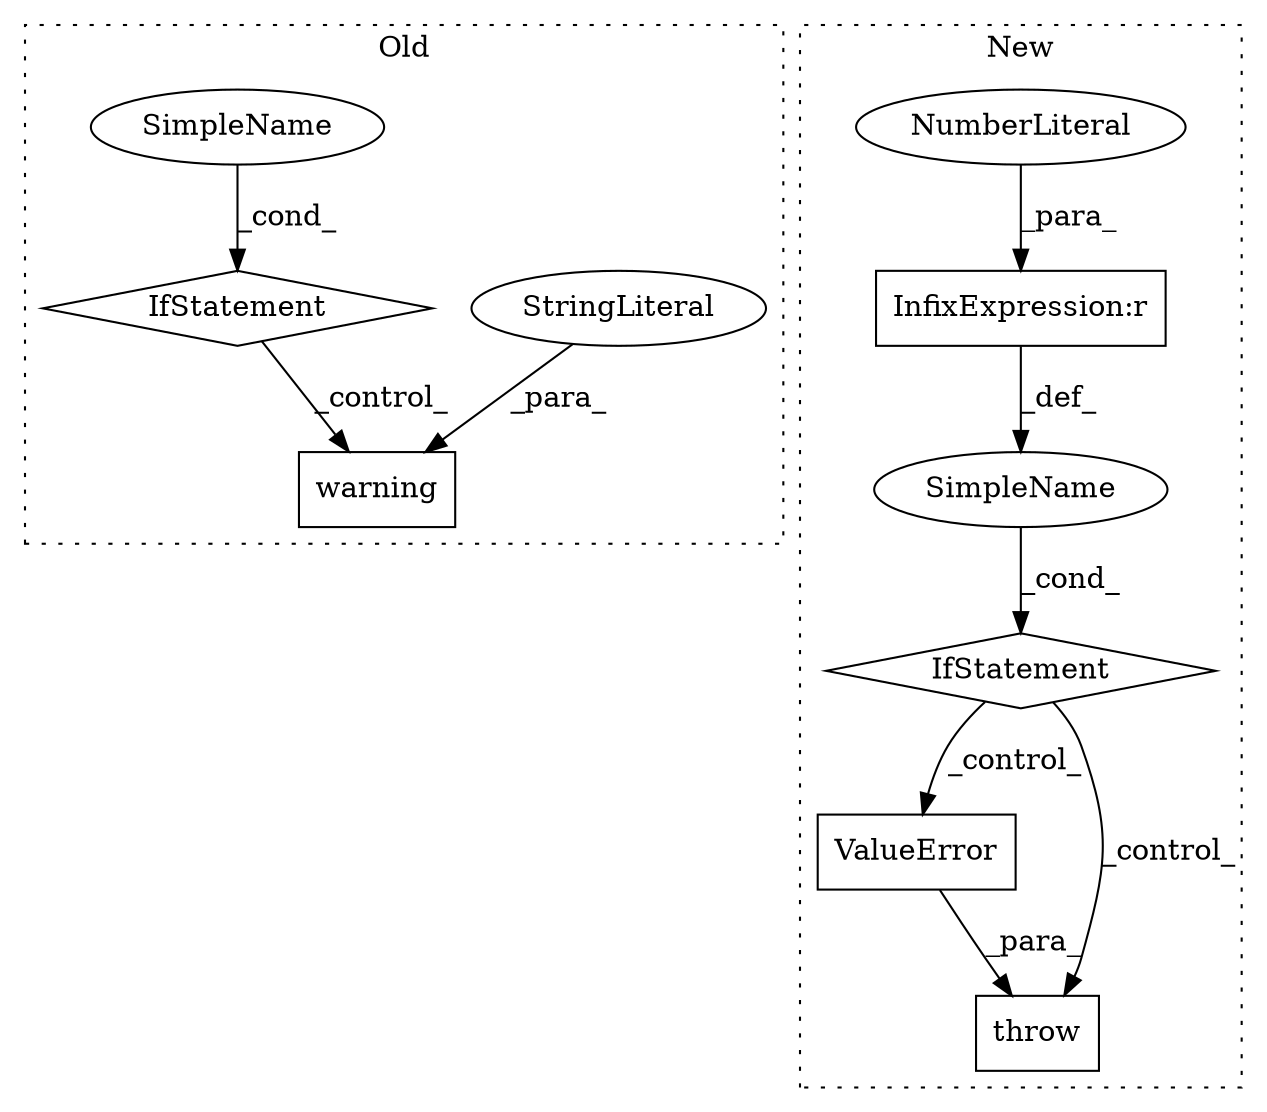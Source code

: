 digraph G {
subgraph cluster0 {
1 [label="warning" a="32" s="4805,4861" l="8,1" shape="box"];
6 [label="StringLiteral" a="45" s="4813" l="48" shape="ellipse"];
7 [label="IfStatement" a="25" s="4647,4670" l="4,2" shape="diamond"];
8 [label="SimpleName" a="42" s="" l="" shape="ellipse"];
label = "Old";
style="dotted";
}
subgraph cluster1 {
2 [label="ValueError" a="32" s="4819" l="12" shape="box"];
3 [label="throw" a="53" s="4813" l="6" shape="box"];
4 [label="IfStatement" a="25" s="4625,4663" l="4,2" shape="diamond"];
5 [label="SimpleName" a="42" s="" l="" shape="ellipse"];
9 [label="InfixExpression:r" a="27" s="4658" l="4" shape="box"];
10 [label="NumberLiteral" a="34" s="4662" l="1" shape="ellipse"];
label = "New";
style="dotted";
}
2 -> 3 [label="_para_"];
4 -> 2 [label="_control_"];
4 -> 3 [label="_control_"];
5 -> 4 [label="_cond_"];
6 -> 1 [label="_para_"];
7 -> 1 [label="_control_"];
8 -> 7 [label="_cond_"];
9 -> 5 [label="_def_"];
10 -> 9 [label="_para_"];
}